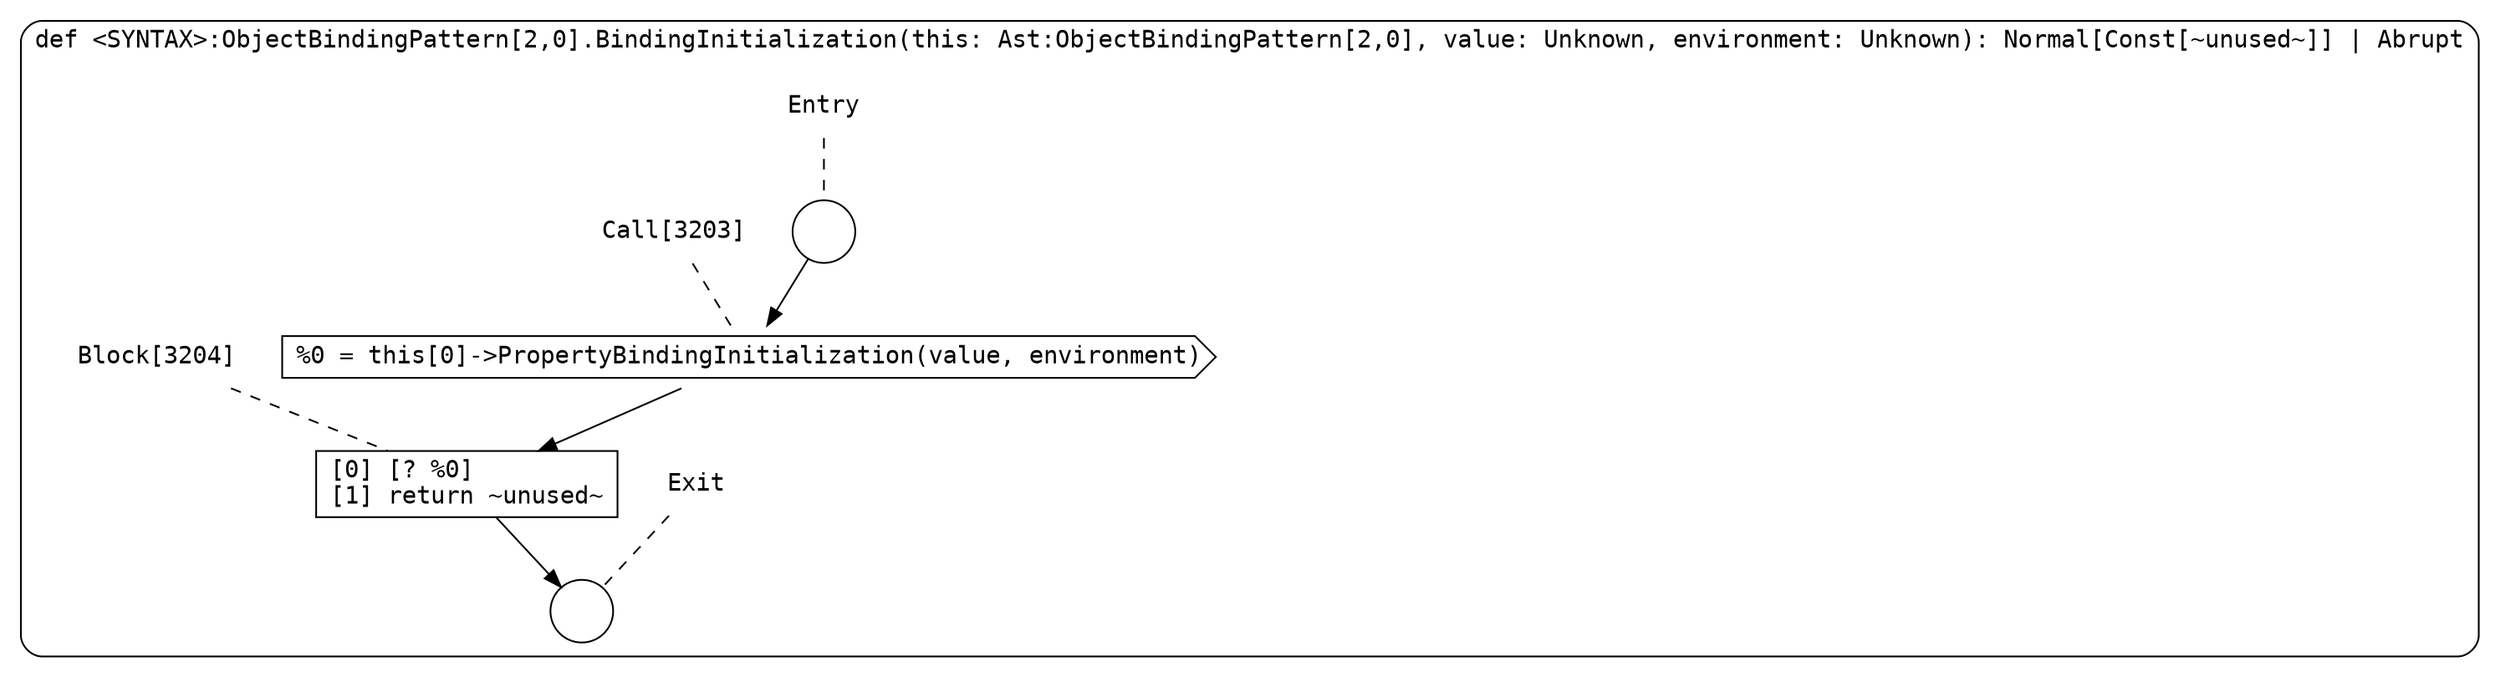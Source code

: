 digraph {
  graph [fontname = "Consolas"]
  node [fontname = "Consolas"]
  edge [fontname = "Consolas"]
  subgraph cluster851 {
    label = "def <SYNTAX>:ObjectBindingPattern[2,0].BindingInitialization(this: Ast:ObjectBindingPattern[2,0], value: Unknown, environment: Unknown): Normal[Const[~unused~]] | Abrupt"
    style = rounded
    cluster851_entry_name [shape=none, label=<<font color="black">Entry</font>>]
    cluster851_entry_name -> cluster851_entry [arrowhead=none, color="black", style=dashed]
    cluster851_entry [shape=circle label=" " color="black" fillcolor="white" style=filled]
    cluster851_entry -> node3203 [color="black"]
    cluster851_exit_name [shape=none, label=<<font color="black">Exit</font>>]
    cluster851_exit_name -> cluster851_exit [arrowhead=none, color="black", style=dashed]
    cluster851_exit [shape=circle label=" " color="black" fillcolor="white" style=filled]
    node3203_name [shape=none, label=<<font color="black">Call[3203]</font>>]
    node3203_name -> node3203 [arrowhead=none, color="black", style=dashed]
    node3203 [shape=cds, label=<<font color="black">%0 = this[0]-&gt;PropertyBindingInitialization(value, environment)</font>> color="black" fillcolor="white", style=filled]
    node3203 -> node3204 [color="black"]
    node3204_name [shape=none, label=<<font color="black">Block[3204]</font>>]
    node3204_name -> node3204 [arrowhead=none, color="black", style=dashed]
    node3204 [shape=box, label=<<font color="black">[0] [? %0]<BR ALIGN="LEFT"/>[1] return ~unused~<BR ALIGN="LEFT"/></font>> color="black" fillcolor="white", style=filled]
    node3204 -> cluster851_exit [color="black"]
  }
}